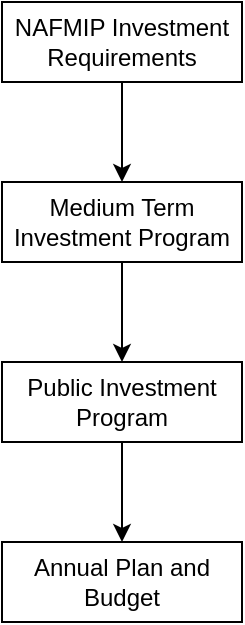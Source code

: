 <mxfile version="20.0.4" type="github">
  <diagram id="g8dBw6F398AdJ-j19vcM" name="Page-1">
    <mxGraphModel dx="1288" dy="653" grid="1" gridSize="10" guides="1" tooltips="1" connect="1" arrows="1" fold="1" page="1" pageScale="1" pageWidth="827" pageHeight="1169" math="0" shadow="0">
      <root>
        <mxCell id="0" />
        <mxCell id="1" parent="0" />
        <mxCell id="e_8zDBT-rahjGJStIa_u-19" value="" style="edgeStyle=orthogonalEdgeStyle;rounded=0;orthogonalLoop=1;jettySize=auto;html=1;" edge="1" parent="1" source="e_8zDBT-rahjGJStIa_u-17" target="e_8zDBT-rahjGJStIa_u-18">
          <mxGeometry relative="1" as="geometry" />
        </mxCell>
        <mxCell id="e_8zDBT-rahjGJStIa_u-17" value="NAFMIP Investment Requirements" style="rounded=0;whiteSpace=wrap;html=1;" vertex="1" parent="1">
          <mxGeometry x="40" y="40" width="120" height="40" as="geometry" />
        </mxCell>
        <mxCell id="e_8zDBT-rahjGJStIa_u-21" value="" style="edgeStyle=orthogonalEdgeStyle;rounded=0;orthogonalLoop=1;jettySize=auto;html=1;" edge="1" parent="1" source="e_8zDBT-rahjGJStIa_u-18" target="e_8zDBT-rahjGJStIa_u-20">
          <mxGeometry relative="1" as="geometry" />
        </mxCell>
        <mxCell id="e_8zDBT-rahjGJStIa_u-18" value="Medium Term Investment Program" style="whiteSpace=wrap;html=1;rounded=0;" vertex="1" parent="1">
          <mxGeometry x="40" y="130" width="120" height="40" as="geometry" />
        </mxCell>
        <mxCell id="e_8zDBT-rahjGJStIa_u-24" value="" style="edgeStyle=orthogonalEdgeStyle;rounded=0;orthogonalLoop=1;jettySize=auto;html=1;" edge="1" parent="1" source="e_8zDBT-rahjGJStIa_u-20" target="e_8zDBT-rahjGJStIa_u-23">
          <mxGeometry relative="1" as="geometry" />
        </mxCell>
        <mxCell id="e_8zDBT-rahjGJStIa_u-20" value="Public Investment Program" style="whiteSpace=wrap;html=1;rounded=0;" vertex="1" parent="1">
          <mxGeometry x="40" y="220" width="120" height="40" as="geometry" />
        </mxCell>
        <mxCell id="e_8zDBT-rahjGJStIa_u-23" value="Annual Plan and Budget" style="whiteSpace=wrap;html=1;rounded=0;" vertex="1" parent="1">
          <mxGeometry x="40" y="310" width="120" height="40" as="geometry" />
        </mxCell>
      </root>
    </mxGraphModel>
  </diagram>
</mxfile>
